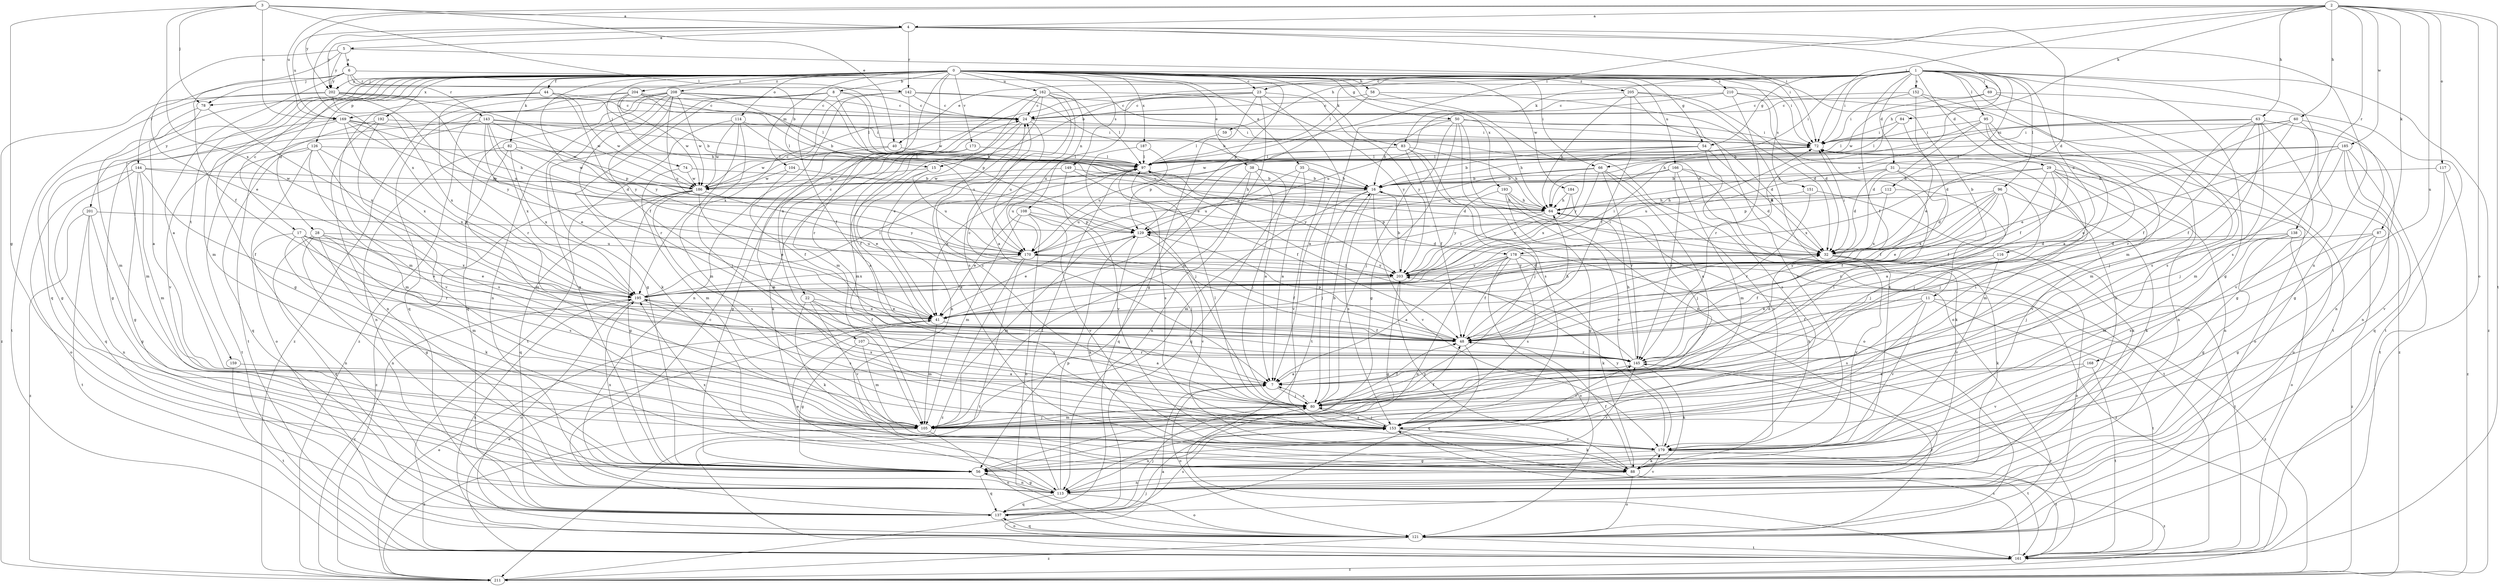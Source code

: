 strict digraph  {
0;
1;
2;
3;
4;
5;
6;
7;
8;
11;
15;
16;
17;
22;
23;
24;
28;
29;
31;
32;
35;
38;
40;
41;
44;
48;
50;
54;
56;
58;
59;
60;
63;
64;
66;
69;
72;
74;
78;
80;
82;
83;
84;
87;
88;
95;
96;
97;
104;
105;
107;
108;
112;
113;
114;
116;
117;
121;
126;
129;
137;
138;
142;
143;
144;
145;
149;
151;
152;
153;
159;
161;
162;
166;
168;
169;
170;
173;
178;
179;
184;
185;
186;
187;
192;
193;
195;
201;
202;
203;
204;
205;
208;
210;
211;
0 -> 8  [label=b];
0 -> 11  [label=b];
0 -> 17  [label=c];
0 -> 22  [label=c];
0 -> 23  [label=c];
0 -> 28  [label=d];
0 -> 35  [label=e];
0 -> 38  [label=e];
0 -> 44  [label=f];
0 -> 48  [label=f];
0 -> 50  [label=g];
0 -> 54  [label=g];
0 -> 58  [label=h];
0 -> 66  [label=i];
0 -> 74  [label=j];
0 -> 78  [label=j];
0 -> 82  [label=k];
0 -> 83  [label=k];
0 -> 104  [label=m];
0 -> 105  [label=m];
0 -> 107  [label=n];
0 -> 108  [label=n];
0 -> 114  [label=o];
0 -> 126  [label=p];
0 -> 129  [label=p];
0 -> 137  [label=q];
0 -> 149  [label=s];
0 -> 151  [label=s];
0 -> 159  [label=t];
0 -> 162  [label=u];
0 -> 166  [label=u];
0 -> 173  [label=v];
0 -> 184  [label=w];
0 -> 187  [label=x];
0 -> 192  [label=x];
0 -> 193  [label=x];
0 -> 201  [label=y];
0 -> 202  [label=y];
0 -> 204  [label=z];
0 -> 205  [label=z];
0 -> 208  [label=z];
0 -> 210  [label=z];
1 -> 15  [label=b];
1 -> 23  [label=c];
1 -> 29  [label=d];
1 -> 31  [label=d];
1 -> 40  [label=e];
1 -> 48  [label=f];
1 -> 54  [label=g];
1 -> 56  [label=g];
1 -> 59  [label=h];
1 -> 66  [label=i];
1 -> 69  [label=i];
1 -> 72  [label=i];
1 -> 83  [label=k];
1 -> 95  [label=l];
1 -> 96  [label=l];
1 -> 97  [label=l];
1 -> 105  [label=m];
1 -> 112  [label=n];
1 -> 116  [label=o];
1 -> 152  [label=s];
1 -> 153  [label=s];
1 -> 178  [label=v];
1 -> 211  [label=z];
2 -> 4  [label=a];
2 -> 60  [label=h];
2 -> 63  [label=h];
2 -> 72  [label=i];
2 -> 84  [label=k];
2 -> 87  [label=k];
2 -> 97  [label=l];
2 -> 117  [label=o];
2 -> 121  [label=o];
2 -> 138  [label=r];
2 -> 161  [label=t];
2 -> 168  [label=u];
2 -> 169  [label=u];
2 -> 185  [label=w];
2 -> 202  [label=y];
3 -> 4  [label=a];
3 -> 40  [label=e];
3 -> 56  [label=g];
3 -> 78  [label=j];
3 -> 97  [label=l];
3 -> 169  [label=u];
3 -> 195  [label=x];
4 -> 5  [label=a];
4 -> 32  [label=d];
4 -> 64  [label=h];
4 -> 72  [label=i];
4 -> 113  [label=n];
4 -> 142  [label=r];
4 -> 169  [label=u];
4 -> 195  [label=x];
4 -> 202  [label=y];
5 -> 6  [label=a];
5 -> 41  [label=e];
5 -> 48  [label=f];
5 -> 72  [label=i];
5 -> 202  [label=y];
6 -> 7  [label=a];
6 -> 15  [label=b];
6 -> 72  [label=i];
6 -> 78  [label=j];
6 -> 142  [label=r];
6 -> 143  [label=r];
6 -> 144  [label=r];
6 -> 202  [label=y];
7 -> 80  [label=j];
7 -> 121  [label=o];
8 -> 24  [label=c];
8 -> 48  [label=f];
8 -> 56  [label=g];
8 -> 88  [label=k];
8 -> 97  [label=l];
8 -> 169  [label=u];
8 -> 178  [label=v];
11 -> 41  [label=e];
11 -> 48  [label=f];
11 -> 153  [label=s];
11 -> 161  [label=t];
11 -> 179  [label=v];
11 -> 211  [label=z];
15 -> 41  [label=e];
15 -> 170  [label=u];
15 -> 186  [label=w];
16 -> 64  [label=h];
16 -> 80  [label=j];
16 -> 105  [label=m];
16 -> 153  [label=s];
16 -> 170  [label=u];
16 -> 179  [label=v];
17 -> 41  [label=e];
17 -> 56  [label=g];
17 -> 105  [label=m];
17 -> 113  [label=n];
17 -> 145  [label=r];
17 -> 170  [label=u];
17 -> 195  [label=x];
22 -> 41  [label=e];
22 -> 48  [label=f];
22 -> 80  [label=j];
22 -> 88  [label=k];
22 -> 179  [label=v];
23 -> 7  [label=a];
23 -> 24  [label=c];
23 -> 56  [label=g];
23 -> 105  [label=m];
23 -> 170  [label=u];
23 -> 186  [label=w];
23 -> 203  [label=y];
24 -> 72  [label=i];
24 -> 105  [label=m];
24 -> 113  [label=n];
24 -> 170  [label=u];
28 -> 41  [label=e];
28 -> 88  [label=k];
28 -> 113  [label=n];
28 -> 137  [label=q];
28 -> 153  [label=s];
28 -> 170  [label=u];
29 -> 7  [label=a];
29 -> 16  [label=b];
29 -> 48  [label=f];
29 -> 80  [label=j];
29 -> 113  [label=n];
29 -> 121  [label=o];
29 -> 179  [label=v];
29 -> 195  [label=x];
31 -> 16  [label=b];
31 -> 32  [label=d];
31 -> 48  [label=f];
31 -> 80  [label=j];
31 -> 105  [label=m];
31 -> 170  [label=u];
32 -> 72  [label=i];
32 -> 88  [label=k];
32 -> 121  [label=o];
32 -> 161  [label=t];
32 -> 179  [label=v];
32 -> 203  [label=y];
35 -> 7  [label=a];
35 -> 16  [label=b];
35 -> 129  [label=p];
35 -> 137  [label=q];
35 -> 179  [label=v];
38 -> 7  [label=a];
38 -> 16  [label=b];
38 -> 80  [label=j];
38 -> 113  [label=n];
38 -> 137  [label=q];
40 -> 97  [label=l];
40 -> 153  [label=s];
40 -> 186  [label=w];
41 -> 48  [label=f];
41 -> 105  [label=m];
44 -> 24  [label=c];
44 -> 56  [label=g];
44 -> 105  [label=m];
44 -> 145  [label=r];
44 -> 186  [label=w];
44 -> 203  [label=y];
48 -> 24  [label=c];
48 -> 64  [label=h];
48 -> 129  [label=p];
48 -> 137  [label=q];
48 -> 145  [label=r];
50 -> 16  [label=b];
50 -> 32  [label=d];
50 -> 56  [label=g];
50 -> 64  [label=h];
50 -> 72  [label=i];
50 -> 80  [label=j];
50 -> 113  [label=n];
50 -> 153  [label=s];
50 -> 161  [label=t];
54 -> 16  [label=b];
54 -> 32  [label=d];
54 -> 97  [label=l];
54 -> 153  [label=s];
54 -> 203  [label=y];
56 -> 113  [label=n];
56 -> 137  [label=q];
56 -> 145  [label=r];
56 -> 195  [label=x];
58 -> 24  [label=c];
58 -> 32  [label=d];
58 -> 41  [label=e];
58 -> 121  [label=o];
59 -> 97  [label=l];
60 -> 16  [label=b];
60 -> 41  [label=e];
60 -> 48  [label=f];
60 -> 56  [label=g];
60 -> 72  [label=i];
60 -> 179  [label=v];
63 -> 48  [label=f];
63 -> 56  [label=g];
63 -> 64  [label=h];
63 -> 72  [label=i];
63 -> 80  [label=j];
63 -> 105  [label=m];
63 -> 113  [label=n];
63 -> 145  [label=r];
64 -> 129  [label=p];
64 -> 203  [label=y];
66 -> 7  [label=a];
66 -> 16  [label=b];
66 -> 145  [label=r];
66 -> 170  [label=u];
66 -> 179  [label=v];
66 -> 195  [label=x];
69 -> 24  [label=c];
69 -> 153  [label=s];
69 -> 161  [label=t];
69 -> 186  [label=w];
72 -> 97  [label=l];
72 -> 113  [label=n];
72 -> 121  [label=o];
72 -> 186  [label=w];
74 -> 16  [label=b];
74 -> 105  [label=m];
74 -> 186  [label=w];
78 -> 7  [label=a];
78 -> 105  [label=m];
78 -> 195  [label=x];
80 -> 7  [label=a];
80 -> 16  [label=b];
80 -> 24  [label=c];
80 -> 48  [label=f];
80 -> 105  [label=m];
80 -> 153  [label=s];
80 -> 195  [label=x];
82 -> 97  [label=l];
82 -> 105  [label=m];
82 -> 113  [label=n];
82 -> 186  [label=w];
82 -> 195  [label=x];
83 -> 48  [label=f];
83 -> 64  [label=h];
83 -> 80  [label=j];
83 -> 97  [label=l];
83 -> 121  [label=o];
83 -> 170  [label=u];
84 -> 32  [label=d];
84 -> 72  [label=i];
84 -> 97  [label=l];
87 -> 32  [label=d];
87 -> 56  [label=g];
87 -> 105  [label=m];
87 -> 211  [label=z];
88 -> 48  [label=f];
88 -> 64  [label=h];
88 -> 113  [label=n];
88 -> 121  [label=o];
88 -> 195  [label=x];
88 -> 203  [label=y];
88 -> 211  [label=z];
95 -> 32  [label=d];
95 -> 48  [label=f];
95 -> 72  [label=i];
95 -> 97  [label=l];
95 -> 105  [label=m];
95 -> 211  [label=z];
96 -> 32  [label=d];
96 -> 41  [label=e];
96 -> 48  [label=f];
96 -> 64  [label=h];
96 -> 88  [label=k];
96 -> 145  [label=r];
96 -> 195  [label=x];
97 -> 16  [label=b];
97 -> 41  [label=e];
97 -> 153  [label=s];
97 -> 170  [label=u];
97 -> 203  [label=y];
104 -> 32  [label=d];
104 -> 48  [label=f];
104 -> 186  [label=w];
105 -> 48  [label=f];
105 -> 72  [label=i];
105 -> 80  [label=j];
105 -> 121  [label=o];
105 -> 211  [label=z];
107 -> 7  [label=a];
107 -> 56  [label=g];
107 -> 105  [label=m];
107 -> 145  [label=r];
108 -> 41  [label=e];
108 -> 80  [label=j];
108 -> 105  [label=m];
108 -> 121  [label=o];
108 -> 129  [label=p];
108 -> 179  [label=v];
112 -> 64  [label=h];
112 -> 80  [label=j];
112 -> 129  [label=p];
112 -> 195  [label=x];
113 -> 41  [label=e];
113 -> 56  [label=g];
113 -> 97  [label=l];
113 -> 121  [label=o];
113 -> 129  [label=p];
113 -> 137  [label=q];
113 -> 179  [label=v];
114 -> 72  [label=i];
114 -> 80  [label=j];
114 -> 105  [label=m];
114 -> 161  [label=t];
114 -> 170  [label=u];
114 -> 186  [label=w];
116 -> 48  [label=f];
116 -> 179  [label=v];
116 -> 203  [label=y];
117 -> 16  [label=b];
117 -> 179  [label=v];
117 -> 211  [label=z];
121 -> 137  [label=q];
121 -> 145  [label=r];
121 -> 161  [label=t];
121 -> 195  [label=x];
121 -> 211  [label=z];
126 -> 97  [label=l];
126 -> 105  [label=m];
126 -> 121  [label=o];
126 -> 137  [label=q];
126 -> 153  [label=s];
126 -> 161  [label=t];
126 -> 195  [label=x];
129 -> 32  [label=d];
129 -> 41  [label=e];
129 -> 88  [label=k];
129 -> 105  [label=m];
129 -> 179  [label=v];
137 -> 24  [label=c];
137 -> 80  [label=j];
137 -> 121  [label=o];
137 -> 153  [label=s];
138 -> 32  [label=d];
138 -> 56  [label=g];
138 -> 80  [label=j];
138 -> 121  [label=o];
138 -> 153  [label=s];
142 -> 16  [label=b];
142 -> 24  [label=c];
142 -> 32  [label=d];
142 -> 113  [label=n];
142 -> 145  [label=r];
142 -> 195  [label=x];
143 -> 32  [label=d];
143 -> 41  [label=e];
143 -> 56  [label=g];
143 -> 72  [label=i];
143 -> 97  [label=l];
143 -> 129  [label=p];
143 -> 179  [label=v];
143 -> 195  [label=x];
144 -> 16  [label=b];
144 -> 48  [label=f];
144 -> 56  [label=g];
144 -> 105  [label=m];
144 -> 121  [label=o];
144 -> 137  [label=q];
144 -> 186  [label=w];
145 -> 7  [label=a];
145 -> 32  [label=d];
145 -> 64  [label=h];
145 -> 88  [label=k];
145 -> 97  [label=l];
149 -> 48  [label=f];
149 -> 64  [label=h];
149 -> 179  [label=v];
149 -> 186  [label=w];
151 -> 64  [label=h];
151 -> 88  [label=k];
151 -> 145  [label=r];
152 -> 7  [label=a];
152 -> 24  [label=c];
152 -> 41  [label=e];
152 -> 72  [label=i];
152 -> 153  [label=s];
153 -> 72  [label=i];
153 -> 80  [label=j];
153 -> 88  [label=k];
153 -> 97  [label=l];
153 -> 113  [label=n];
153 -> 145  [label=r];
153 -> 161  [label=t];
153 -> 179  [label=v];
159 -> 7  [label=a];
159 -> 161  [label=t];
161 -> 7  [label=a];
161 -> 41  [label=e];
161 -> 145  [label=r];
161 -> 153  [label=s];
161 -> 211  [label=z];
162 -> 7  [label=a];
162 -> 24  [label=c];
162 -> 41  [label=e];
162 -> 88  [label=k];
162 -> 97  [label=l];
162 -> 105  [label=m];
162 -> 153  [label=s];
162 -> 203  [label=y];
166 -> 16  [label=b];
166 -> 32  [label=d];
166 -> 88  [label=k];
166 -> 105  [label=m];
166 -> 129  [label=p];
166 -> 145  [label=r];
168 -> 7  [label=a];
168 -> 161  [label=t];
168 -> 179  [label=v];
169 -> 56  [label=g];
169 -> 64  [label=h];
169 -> 72  [label=i];
169 -> 105  [label=m];
169 -> 129  [label=p];
169 -> 186  [label=w];
169 -> 195  [label=x];
170 -> 48  [label=f];
170 -> 161  [label=t];
170 -> 195  [label=x];
170 -> 203  [label=y];
170 -> 211  [label=z];
173 -> 7  [label=a];
173 -> 48  [label=f];
173 -> 56  [label=g];
173 -> 88  [label=k];
173 -> 97  [label=l];
178 -> 7  [label=a];
178 -> 48  [label=f];
178 -> 88  [label=k];
178 -> 113  [label=n];
178 -> 121  [label=o];
178 -> 153  [label=s];
178 -> 203  [label=y];
178 -> 211  [label=z];
179 -> 56  [label=g];
179 -> 88  [label=k];
179 -> 161  [label=t];
179 -> 203  [label=y];
184 -> 64  [label=h];
184 -> 80  [label=j];
184 -> 203  [label=y];
185 -> 41  [label=e];
185 -> 64  [label=h];
185 -> 80  [label=j];
185 -> 97  [label=l];
185 -> 113  [label=n];
185 -> 137  [label=q];
185 -> 161  [label=t];
186 -> 24  [label=c];
186 -> 41  [label=e];
186 -> 56  [label=g];
186 -> 137  [label=q];
186 -> 153  [label=s];
186 -> 203  [label=y];
186 -> 211  [label=z];
187 -> 80  [label=j];
187 -> 97  [label=l];
187 -> 129  [label=p];
192 -> 72  [label=i];
192 -> 113  [label=n];
192 -> 161  [label=t];
192 -> 179  [label=v];
193 -> 56  [label=g];
193 -> 64  [label=h];
193 -> 161  [label=t];
193 -> 179  [label=v];
193 -> 203  [label=y];
195 -> 41  [label=e];
195 -> 72  [label=i];
195 -> 97  [label=l];
195 -> 121  [label=o];
195 -> 153  [label=s];
195 -> 211  [label=z];
201 -> 56  [label=g];
201 -> 113  [label=n];
201 -> 129  [label=p];
201 -> 161  [label=t];
201 -> 211  [label=z];
202 -> 16  [label=b];
202 -> 24  [label=c];
202 -> 161  [label=t];
202 -> 170  [label=u];
202 -> 186  [label=w];
202 -> 195  [label=x];
202 -> 203  [label=y];
202 -> 211  [label=z];
203 -> 16  [label=b];
203 -> 32  [label=d];
203 -> 56  [label=g];
203 -> 72  [label=i];
203 -> 195  [label=x];
204 -> 16  [label=b];
204 -> 24  [label=c];
204 -> 64  [label=h];
204 -> 97  [label=l];
204 -> 137  [label=q];
204 -> 186  [label=w];
204 -> 211  [label=z];
205 -> 24  [label=c];
205 -> 48  [label=f];
205 -> 64  [label=h];
205 -> 88  [label=k];
205 -> 113  [label=n];
205 -> 179  [label=v];
208 -> 24  [label=c];
208 -> 56  [label=g];
208 -> 64  [label=h];
208 -> 113  [label=n];
208 -> 129  [label=p];
208 -> 137  [label=q];
208 -> 145  [label=r];
208 -> 170  [label=u];
208 -> 186  [label=w];
208 -> 203  [label=y];
208 -> 211  [label=z];
210 -> 24  [label=c];
210 -> 32  [label=d];
210 -> 145  [label=r];
210 -> 161  [label=t];
210 -> 170  [label=u];
211 -> 41  [label=e];
211 -> 80  [label=j];
}
